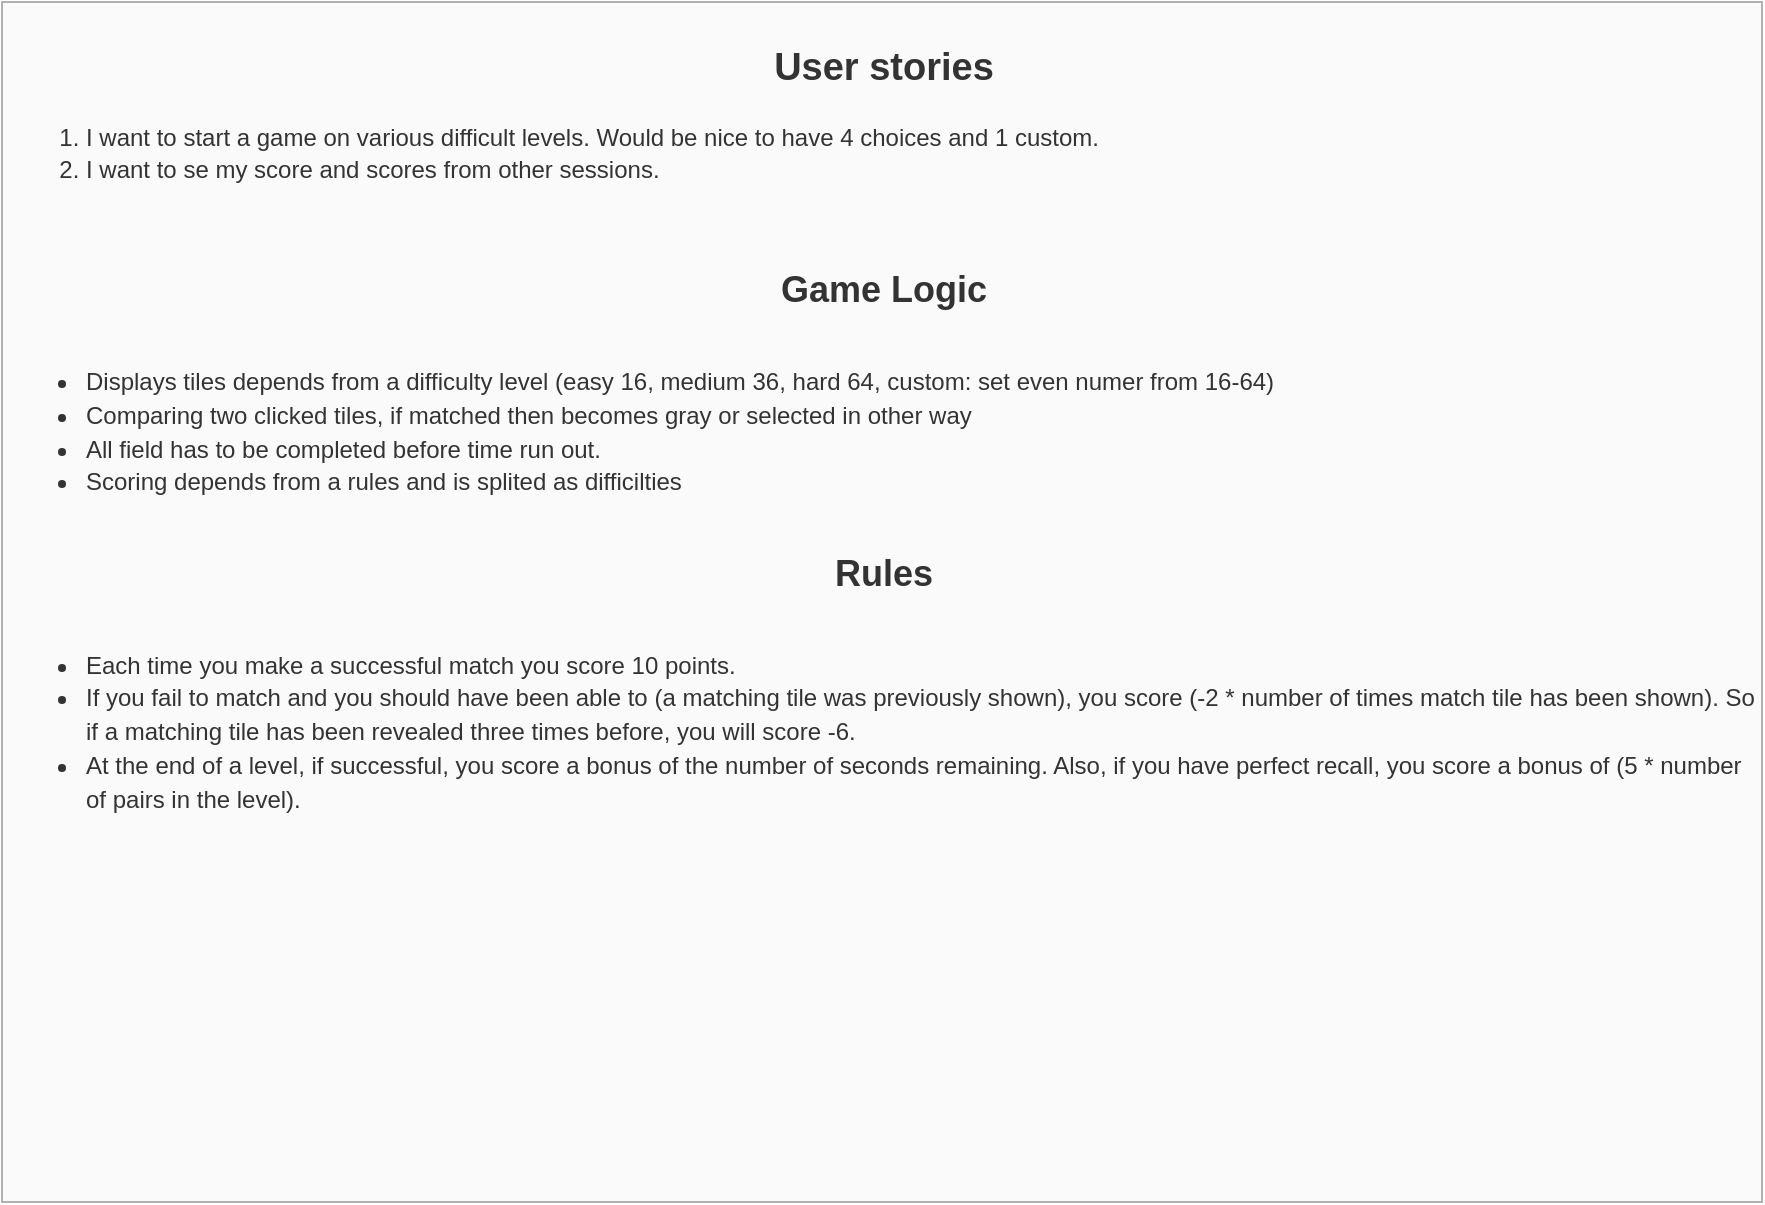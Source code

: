 <mxfile version="20.8.16" type="device" pages="3"><diagram id="C5RBs43oDa-KdzZeNtuy" name="User Stories"><mxGraphModel dx="977" dy="580" grid="1" gridSize="10" guides="1" tooltips="1" connect="1" arrows="1" fold="1" page="1" pageScale="1" pageWidth="827" pageHeight="1169" math="0" shadow="0"><root><mxCell id="WIyWlLk6GJQsqaUBKTNV-0"/><mxCell id="WIyWlLk6GJQsqaUBKTNV-1" parent="WIyWlLk6GJQsqaUBKTNV-0"/><mxCell id="mxC1ADrkYUZ7e7vcK6Q6-4" value="&lt;h2 style=&quot;text-align: center;&quot;&gt;&lt;font style=&quot;&quot;&gt;&lt;span style=&quot;font-size: 19px;&quot;&gt;&lt;b&gt;User stories&lt;/b&gt;&lt;/span&gt;&lt;/font&gt;&lt;/h2&gt;&lt;font style=&quot;&quot;&gt;&lt;ol style=&quot;line-height: 140%;&quot;&gt;&lt;li&gt;&lt;font style=&quot;&quot;&gt;I want to start a game on various difficult levels. Would be nice to have 4 choices and 1 custom.&lt;/font&gt;&lt;/li&gt;&lt;li&gt;I want to se my score and scores from other sessions.&lt;/li&gt;&lt;/ol&gt;&lt;div&gt;&lt;br&gt;&lt;/div&gt;&lt;div&gt;&lt;br&gt;&lt;/div&gt;&lt;div style=&quot;text-align: center;&quot;&gt;&lt;b&gt;&lt;font style=&quot;font-size: 18px;&quot;&gt;Game Logic&lt;/font&gt;&lt;/b&gt;&lt;br&gt;&lt;/div&gt;&lt;div&gt;&lt;br&gt;&lt;/div&gt;&lt;div&gt;&lt;ul style=&quot;line-height: 140%;&quot;&gt;&lt;li&gt;Displays tiles depends from a difficulty level (easy 16, medium 36, hard 64, custom: set even numer from 16-64)&lt;/li&gt;&lt;li&gt;Comparing two clicked tiles, if matched then becomes gray or selected in other way&lt;/li&gt;&lt;li&gt;All field has to be completed before time run out.&lt;/li&gt;&lt;li&gt;Scoring depends from a rules and is splited as difficilties&lt;/li&gt;&lt;/ul&gt;&lt;div&gt;&lt;br&gt;&lt;/div&gt;&lt;div style=&quot;text-align: center;&quot;&gt;&lt;b&gt;&lt;font style=&quot;font-size: 18px;&quot;&gt;Rules&lt;/font&gt;&lt;/b&gt;&lt;/div&gt;&lt;div&gt;&lt;br&gt;&lt;/div&gt;&lt;ul style=&quot;line-height: 140%;&quot;&gt;&lt;li style=&quot;box-sizing: border-box;&quot;&gt;Each time you make a successful match you score 10 points.&lt;/li&gt;&lt;li style=&quot;box-sizing: border-box;&quot;&gt;If you fail to match and you should have been able to (a matching tile was previously shown), you score (-2 * number of times match tile has been shown). So if a matching tile has been revealed three times before, you will score -6.&lt;/li&gt;&lt;li style=&quot;box-sizing: border-box;&quot;&gt;At the end of a level, if successful, you score a bonus of the number of seconds remaining. Also, if you have perfect recall, you score a bonus of (5 * number of pairs in the level).&lt;/li&gt;&lt;/ul&gt;&lt;div&gt;&lt;br&gt;&lt;/div&gt;&lt;/div&gt;&lt;div&gt;&lt;br&gt;&lt;/div&gt;&lt;/font&gt;" style="rounded=0;html=1;verticalAlign=top;align=left;labelBackgroundColor=none;labelBorderColor=none;whiteSpace=wrap;horizontal=1;rotation=0;flipH=0;flipV=1;fillOpacity=100;strokeOpacity=100;absoluteArcSize=1;imageAspect=1;fillColor=#f5f5f5;strokeColor=#666666;opacity=50;fontColor=#333333;" vertex="1" parent="WIyWlLk6GJQsqaUBKTNV-1"><mxGeometry x="40" y="40" width="880" height="600" as="geometry"/></mxCell></root></mxGraphModel></diagram><diagram id="pVxQF37xLBJTC7iY-ZKK" name="Features"><mxGraphModel dx="977" dy="580" grid="1" gridSize="10" guides="1" tooltips="1" connect="1" arrows="1" fold="1" page="1" pageScale="1" pageWidth="827" pageHeight="1169" math="0" shadow="0"><root><mxCell id="0"/><mxCell id="1" parent="0"/><mxCell id="yvNIOcof77DyJcJEhbmX-1" value="&lt;ol&gt;&lt;li style=&quot;&quot;&gt;&lt;span style=&quot;font-size: 12px; background-color: initial;&quot;&gt;Wyśwoetlone zestaw poziomów trudności po kliknięciu w New Game&lt;/span&gt;&lt;br&gt;&lt;/li&gt;&lt;li style=&quot;&quot;&gt;&lt;font style=&quot;font-size: 12px;&quot;&gt;Każdy poziom trudności wygeneruje inną mapę z inną ilością kafli.&lt;/font&gt;&lt;/li&gt;&lt;li style=&quot;&quot;&gt;&lt;font style=&quot;font-size: 12px;&quot;&gt;Zainicjowanie gry wyświetli modal z zadaniem a kliknięcie ok spowoduje wyświetlenie planszy a następnie uruchomienie timera.&lt;/font&gt;&lt;/li&gt;&lt;li style=&quot;&quot;&gt;&lt;font style=&quot;font-size: 12px;&quot;&gt;Zostaną wygenerowane losowo symbole na kaflach.&amp;nbsp;&lt;/font&gt;&lt;/li&gt;&lt;li style=&quot;&quot;&gt;&lt;font style=&quot;font-size: 12px;&quot;&gt;Ilość różnych symboli będzie różna&lt;/font&gt;&lt;/li&gt;&lt;li style=&quot;&quot;&gt;&lt;font style=&quot;font-size: 12px;&quot;&gt;Kliknięcie w kafel spowoduje jego odwrócenie, ponowne kliknięcie w ten kafel nic nie spowoduje&lt;/font&gt;&lt;/li&gt;&lt;li style=&quot;&quot;&gt;&lt;span style=&quot;font-size: 12px;&quot;&gt;Kliknięcie w drugi kafel spowoduje jego odsłonięcie i odpalenie funkcji czasu na 2-3 sekund. Potem nastąpi zamknięcie obu tych kafli i zanotowanie w pamięci o tym że te kafle zostały odsłonięte&amp;nbsp;&lt;/span&gt;&lt;/li&gt;&lt;li style=&quot;&quot;&gt;&lt;span style=&quot;font-size: 12px;&quot;&gt;Jeżeli kliknięty drugi kafel będzie miał taki sam symbol to oba zostaną oznaczone i wyłąćzone, wyłączone z dalszej gry oraz wynik zostanie odnotowany.&lt;/span&gt;&lt;/li&gt;&lt;li style=&quot;&quot;&gt;&lt;span style=&quot;font-size: 12px;&quot;&gt;Po wyłączeniu ostatnie pary gra się zakończy: Następi podsumowanie wyniku, otrzyma się modal z podsumowaniem, następnie jeżeli wynik jest wyższy niż to co jest zapisane w local storage to nastąpi możliwość wpisu do tabeli rekordów&lt;/span&gt;&lt;/li&gt;&lt;li style=&quot;&quot;&gt;&lt;span style=&quot;font-size: 12px;&quot;&gt;Plansza zostaje wyczyszczona i aplikacja wraca do poziomu wyjściowego z załadowanym local storage.&lt;/span&gt;&lt;/li&gt;&lt;/ol&gt;" style="rounded=0;whiteSpace=wrap;html=1;labelBackgroundColor=none;labelBorderColor=none;fontSize=18;verticalAlign=top;align=left;fillColor=#f5f5f5;strokeColor=#666666;fontColor=#333333;opacity=50;" vertex="1" parent="1"><mxGeometry x="40" y="40" width="680" height="560" as="geometry"/></mxCell></root></mxGraphModel></diagram><diagram id="G85JGOE_jfnqnv46zXxh" name="Flow Chart"><mxGraphModel dx="977" dy="580" grid="1" gridSize="10" guides="1" tooltips="1" connect="1" arrows="1" fold="1" page="1" pageScale="1" pageWidth="827" pageHeight="1169" math="0" shadow="0"><root><mxCell id="0"/><mxCell id="1" parent="0"/><mxCell id="sM_tqSE9R2_QO3paL8P8-3" value="" style="edgeStyle=orthogonalEdgeStyle;rounded=0;orthogonalLoop=1;jettySize=auto;html=1;fontSize=12;fontColor=#000000;" parent="1" source="pPiiZf248-ZJXdJrCIkL-1" target="sM_tqSE9R2_QO3paL8P8-1" edge="1"><mxGeometry relative="1" as="geometry"/></mxCell><mxCell id="pPiiZf248-ZJXdJrCIkL-1" value="&lt;font&gt;New Game&amp;nbsp; button clicked&lt;/font&gt;" style="rounded=1;whiteSpace=wrap;html=1;labelBackgroundColor=none;labelBorderColor=none;fontSize=12;fillColor=#fff2cc;opacity=80;strokeColor=#d6b656;shadow=1;fontColor=#000000;" parent="1" vertex="1"><mxGeometry x="40" y="40" width="120" height="60" as="geometry"/></mxCell><mxCell id="J7CD3WdsfPf07PCSr2Ul-1" value="" style="edgeStyle=orthogonalEdgeStyle;rounded=0;orthogonalLoop=1;jettySize=auto;html=1;fontFamily=Helvetica;fontSize=12;fontColor=#000000;" edge="1" parent="1" target="sM_tqSE9R2_QO3paL8P8-4"><mxGeometry relative="1" as="geometry"><mxPoint x="290" y="70" as="sourcePoint"/></mxGeometry></mxCell><mxCell id="sM_tqSE9R2_QO3paL8P8-1" value="&lt;font&gt;Displaying a options&lt;/font&gt;" style="rounded=0;whiteSpace=wrap;html=1;labelBackgroundColor=none;labelBorderColor=none;fontSize=12;fillColor=#d5e8d4;opacity=80;strokeColor=#82b366;fontColor=#000000;" parent="1" vertex="1"><mxGeometry x="200" y="40" width="120" height="60" as="geometry"/></mxCell><mxCell id="sM_tqSE9R2_QO3paL8P8-6" value="" style="edgeStyle=orthogonalEdgeStyle;rounded=0;orthogonalLoop=1;jettySize=auto;html=1;fontSize=12;fontColor=#000000;" parent="1" source="sM_tqSE9R2_QO3paL8P8-4" target="sM_tqSE9R2_QO3paL8P8-5" edge="1"><mxGeometry relative="1" as="geometry"/></mxCell><mxCell id="zGsf0DrXMd8zP0gDDlgp-8" value="" style="edgeStyle=orthogonalEdgeStyle;rounded=0;orthogonalLoop=1;jettySize=auto;html=1;fontFamily=Helvetica;fontSize=12;fontColor=#000000;" edge="1" parent="1" source="sM_tqSE9R2_QO3paL8P8-4" target="zGsf0DrXMd8zP0gDDlgp-7"><mxGeometry relative="1" as="geometry"/></mxCell><mxCell id="sM_tqSE9R2_QO3paL8P8-4" value="&lt;font&gt;User click a desired difficulty lv&lt;/font&gt;" style="rounded=1;whiteSpace=wrap;html=1;shadow=1;labelBackgroundColor=none;labelBorderColor=none;fontSize=12;fillColor=#fff2cc;opacity=80;strokeColor=#d6b656;fontColor=#000000;" parent="1" vertex="1"><mxGeometry x="370" y="40" width="120" height="60" as="geometry"/></mxCell><mxCell id="sM_tqSE9R2_QO3paL8P8-5" value="Display modal with info" style="rounded=0;whiteSpace=wrap;html=1;shadow=1;labelBackgroundColor=none;labelBorderColor=none;fontSize=12;fillColor=#d5e8d4;opacity=80;strokeColor=#82b366;fontColor=#000000;" parent="1" vertex="1"><mxGeometry x="300" y="150" width="120" height="60" as="geometry"/></mxCell><mxCell id="zGsf0DrXMd8zP0gDDlgp-7" value="Generating desired map" style="rounded=0;whiteSpace=wrap;html=1;shadow=1;labelBackgroundColor=none;labelBorderColor=none;strokeColor=#82b366;fontFamily=Helvetica;fontSize=12;fontColor=#000000;fillColor=#d5e8d4;opacity=80;" vertex="1" parent="1"><mxGeometry x="450" y="150" width="120" height="60" as="geometry"/></mxCell><mxCell id="J7CD3WdsfPf07PCSr2Ul-8" value="" style="edgeStyle=orthogonalEdgeStyle;rounded=0;orthogonalLoop=1;jettySize=auto;html=1;fontFamily=Helvetica;fontSize=12;fontColor=#000000;" edge="1" parent="1" source="J7CD3WdsfPf07PCSr2Ul-2" target="J7CD3WdsfPf07PCSr2Ul-7"><mxGeometry relative="1" as="geometry"/></mxCell><mxCell id="J7CD3WdsfPf07PCSr2Ul-12" value="" style="edgeStyle=orthogonalEdgeStyle;rounded=0;orthogonalLoop=1;jettySize=auto;html=1;fontFamily=Helvetica;fontSize=12;fontColor=#000000;" edge="1" parent="1" source="J7CD3WdsfPf07PCSr2Ul-2" target="J7CD3WdsfPf07PCSr2Ul-10"><mxGeometry relative="1" as="geometry"/></mxCell><mxCell id="J7CD3WdsfPf07PCSr2Ul-2" value="User clicked first tile" style="rounded=1;whiteSpace=wrap;html=1;shadow=1;labelBackgroundColor=none;labelBorderColor=none;strokeColor=#d6b656;fontFamily=Helvetica;fontSize=12;fillColor=#fff2cc;opacity=80;fontColor=#000000;" vertex="1" parent="1"><mxGeometry x="60" y="240" width="120" height="60" as="geometry"/></mxCell><mxCell id="J7CD3WdsfPf07PCSr2Ul-7" value="Show a tile" style="rounded=0;whiteSpace=wrap;html=1;shadow=1;labelBackgroundColor=none;labelBorderColor=none;strokeColor=#82b366;fontFamily=Helvetica;fontSize=12;fillColor=#d5e8d4;opacity=80;fontColor=#000000;" vertex="1" parent="1"><mxGeometry x="60" y="340" width="120" height="60" as="geometry"/></mxCell><mxCell id="J7CD3WdsfPf07PCSr2Ul-10" value="Store info/of displayed tile in object" style="rounded=0;whiteSpace=wrap;html=1;shadow=1;labelBackgroundColor=none;labelBorderColor=none;strokeColor=#9673a6;fontFamily=Helvetica;fontSize=12;fillColor=#e1d5e7;opacity=80;fontColor=#000000;" vertex="1" parent="1"><mxGeometry x="220" y="240" width="120" height="60" as="geometry"/></mxCell><mxCell id="J7CD3WdsfPf07PCSr2Ul-16" value="" style="edgeStyle=orthogonalEdgeStyle;rounded=0;orthogonalLoop=1;jettySize=auto;html=1;fontFamily=Helvetica;fontSize=12;fontColor=#000000;" edge="1" parent="1" source="J7CD3WdsfPf07PCSr2Ul-14" target="J7CD3WdsfPf07PCSr2Ul-15"><mxGeometry relative="1" as="geometry"/></mxCell><mxCell id="J7CD3WdsfPf07PCSr2Ul-18" value="" style="edgeStyle=orthogonalEdgeStyle;rounded=0;orthogonalLoop=1;jettySize=auto;html=1;fontFamily=Helvetica;fontSize=12;fontColor=#000000;" edge="1" parent="1" source="J7CD3WdsfPf07PCSr2Ul-14" target="J7CD3WdsfPf07PCSr2Ul-17"><mxGeometry relative="1" as="geometry"/></mxCell><mxCell id="J7CD3WdsfPf07PCSr2Ul-14" value="User clicked second tile" style="rounded=1;whiteSpace=wrap;html=1;shadow=1;labelBackgroundColor=none;labelBorderColor=none;strokeColor=#d6b656;fontFamily=Helvetica;fontSize=12;fontColor=#000000;fillColor=#fff2cc;opacity=80;" vertex="1" parent="1"><mxGeometry x="400" y="240" width="120" height="60" as="geometry"/></mxCell><mxCell id="J7CD3WdsfPf07PCSr2Ul-15" value="Close all tiles" style="rounded=0;whiteSpace=wrap;html=1;shadow=1;labelBackgroundColor=none;labelBorderColor=none;strokeColor=#82b366;fontFamily=Helvetica;fontSize=12;fillColor=#d5e8d4;opacity=80;fontColor=#000000;" vertex="1" parent="1"><mxGeometry x="400" y="340" width="120" height="60" as="geometry"/></mxCell><mxCell id="J7CD3WdsfPf07PCSr2Ul-20" value="" style="edgeStyle=orthogonalEdgeStyle;rounded=0;orthogonalLoop=1;jettySize=auto;html=1;fontFamily=Helvetica;fontSize=12;fontColor=#000000;" edge="1" parent="1" source="J7CD3WdsfPf07PCSr2Ul-17" target="J7CD3WdsfPf07PCSr2Ul-19"><mxGeometry relative="1" as="geometry"/></mxCell><mxCell id="J7CD3WdsfPf07PCSr2Ul-17" value="If tile was in object then mark those tiles" style="rounded=0;whiteSpace=wrap;html=1;shadow=1;labelBackgroundColor=none;labelBorderColor=none;strokeColor=#82b366;fontFamily=Helvetica;fontSize=12;fillColor=#d5e8d4;opacity=80;fontColor=#000000;" vertex="1" parent="1"><mxGeometry x="570" y="240" width="120" height="60" as="geometry"/></mxCell><mxCell id="J7CD3WdsfPf07PCSr2Ul-19" value="Update score" style="rounded=0;whiteSpace=wrap;html=1;shadow=1;labelBackgroundColor=none;labelBorderColor=none;strokeColor=#82b366;fontFamily=Helvetica;fontSize=12;fillColor=#d5e8d4;opacity=80;fontColor=#000000;" vertex="1" parent="1"><mxGeometry x="570" y="340" width="120" height="60" as="geometry"/></mxCell></root></mxGraphModel></diagram></mxfile>
